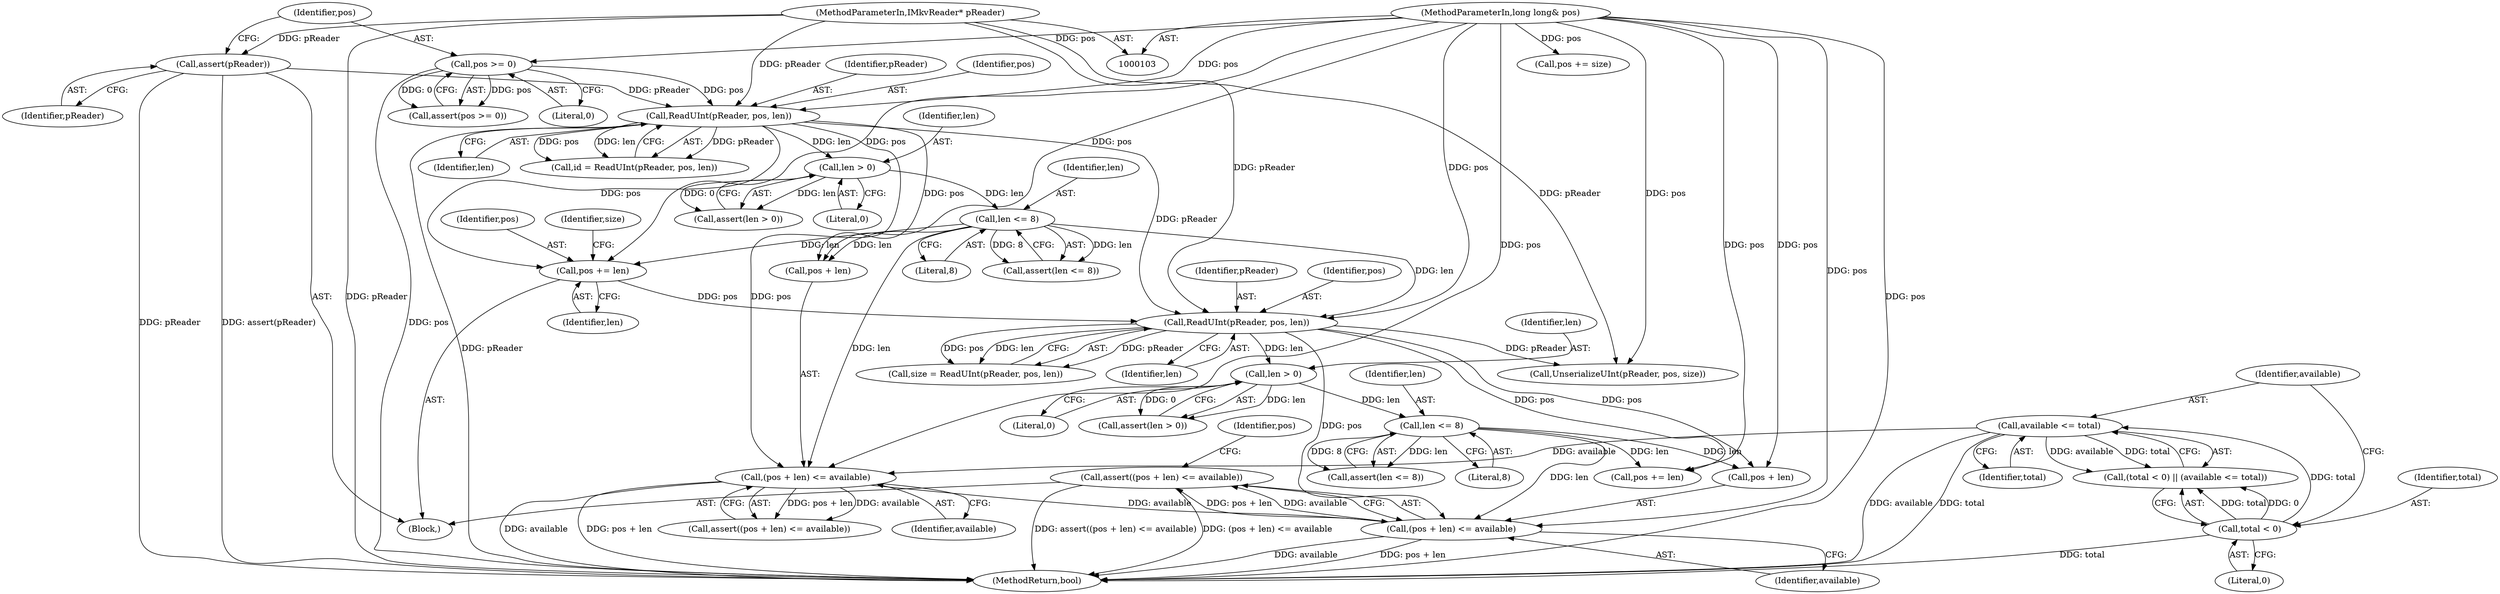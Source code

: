 digraph "1_Android_04839626ed859623901ebd3a5fd483982186b59d_160@API" {
"1000203" [label="(Call,assert((pos + len) <= available))"];
"1000204" [label="(Call,(pos + len) <= available)"];
"1000183" [label="(Call,ReadUInt(pReader, pos, len))"];
"1000147" [label="(Call,ReadUInt(pReader, pos, len))"];
"1000109" [label="(Call,assert(pReader))"];
"1000104" [label="(MethodParameterIn,IMkvReader* pReader)"];
"1000112" [label="(Call,pos >= 0)"];
"1000105" [label="(MethodParameterIn,long long& pos)"];
"1000177" [label="(Call,pos += len)"];
"1000160" [label="(Call,len <= 8)"];
"1000156" [label="(Call,len > 0)"];
"1000200" [label="(Call,len <= 8)"];
"1000196" [label="(Call,len > 0)"];
"1000164" [label="(Call,(pos + len) <= available)"];
"1000134" [label="(Call,available <= total)"];
"1000131" [label="(Call,total < 0)"];
"1000165" [label="(Call,pos + len)"];
"1000197" [label="(Identifier,len)"];
"1000177" [label="(Call,pos += len)"];
"1000112" [label="(Call,pos >= 0)"];
"1000164" [label="(Call,(pos + len) <= available)"];
"1000183" [label="(Call,ReadUInt(pReader, pos, len))"];
"1000195" [label="(Call,assert(len > 0))"];
"1000113" [label="(Identifier,pos)"];
"1000114" [label="(Literal,0)"];
"1000227" [label="(MethodReturn,bool)"];
"1000200" [label="(Call,len <= 8)"];
"1000222" [label="(Call,pos += size)"];
"1000179" [label="(Identifier,len)"];
"1000214" [label="(Call,UnserializeUInt(pReader, pos, size))"];
"1000148" [label="(Identifier,pReader)"];
"1000111" [label="(Call,assert(pos >= 0))"];
"1000160" [label="(Call,len <= 8)"];
"1000147" [label="(Call,ReadUInt(pReader, pos, len))"];
"1000163" [label="(Call,assert((pos + len) <= available))"];
"1000108" [label="(Block,)"];
"1000205" [label="(Call,pos + len)"];
"1000158" [label="(Literal,0)"];
"1000198" [label="(Literal,0)"];
"1000133" [label="(Literal,0)"];
"1000208" [label="(Identifier,available)"];
"1000209" [label="(Call,pos += len)"];
"1000186" [label="(Identifier,len)"];
"1000203" [label="(Call,assert((pos + len) <= available))"];
"1000109" [label="(Call,assert(pReader))"];
"1000210" [label="(Identifier,pos)"];
"1000181" [label="(Call,size = ReadUInt(pReader, pos, len))"];
"1000110" [label="(Identifier,pReader)"];
"1000150" [label="(Identifier,len)"];
"1000136" [label="(Identifier,total)"];
"1000131" [label="(Call,total < 0)"];
"1000178" [label="(Identifier,pos)"];
"1000199" [label="(Call,assert(len <= 8))"];
"1000149" [label="(Identifier,pos)"];
"1000162" [label="(Literal,8)"];
"1000202" [label="(Literal,8)"];
"1000185" [label="(Identifier,pos)"];
"1000155" [label="(Call,assert(len > 0))"];
"1000105" [label="(MethodParameterIn,long long& pos)"];
"1000204" [label="(Call,(pos + len) <= available)"];
"1000104" [label="(MethodParameterIn,IMkvReader* pReader)"];
"1000130" [label="(Call,(total < 0) || (available <= total))"];
"1000161" [label="(Identifier,len)"];
"1000157" [label="(Identifier,len)"];
"1000156" [label="(Call,len > 0)"];
"1000201" [label="(Identifier,len)"];
"1000134" [label="(Call,available <= total)"];
"1000135" [label="(Identifier,available)"];
"1000184" [label="(Identifier,pReader)"];
"1000196" [label="(Call,len > 0)"];
"1000132" [label="(Identifier,total)"];
"1000159" [label="(Call,assert(len <= 8))"];
"1000168" [label="(Identifier,available)"];
"1000182" [label="(Identifier,size)"];
"1000145" [label="(Call,id = ReadUInt(pReader, pos, len))"];
"1000203" -> "1000108"  [label="AST: "];
"1000203" -> "1000204"  [label="CFG: "];
"1000204" -> "1000203"  [label="AST: "];
"1000210" -> "1000203"  [label="CFG: "];
"1000203" -> "1000227"  [label="DDG: assert((pos + len) <= available)"];
"1000203" -> "1000227"  [label="DDG: (pos + len) <= available"];
"1000204" -> "1000203"  [label="DDG: pos + len"];
"1000204" -> "1000203"  [label="DDG: available"];
"1000204" -> "1000208"  [label="CFG: "];
"1000205" -> "1000204"  [label="AST: "];
"1000208" -> "1000204"  [label="AST: "];
"1000204" -> "1000227"  [label="DDG: pos + len"];
"1000204" -> "1000227"  [label="DDG: available"];
"1000183" -> "1000204"  [label="DDG: pos"];
"1000105" -> "1000204"  [label="DDG: pos"];
"1000200" -> "1000204"  [label="DDG: len"];
"1000164" -> "1000204"  [label="DDG: available"];
"1000183" -> "1000181"  [label="AST: "];
"1000183" -> "1000186"  [label="CFG: "];
"1000184" -> "1000183"  [label="AST: "];
"1000185" -> "1000183"  [label="AST: "];
"1000186" -> "1000183"  [label="AST: "];
"1000181" -> "1000183"  [label="CFG: "];
"1000183" -> "1000181"  [label="DDG: pReader"];
"1000183" -> "1000181"  [label="DDG: pos"];
"1000183" -> "1000181"  [label="DDG: len"];
"1000147" -> "1000183"  [label="DDG: pReader"];
"1000104" -> "1000183"  [label="DDG: pReader"];
"1000177" -> "1000183"  [label="DDG: pos"];
"1000105" -> "1000183"  [label="DDG: pos"];
"1000160" -> "1000183"  [label="DDG: len"];
"1000183" -> "1000196"  [label="DDG: len"];
"1000183" -> "1000205"  [label="DDG: pos"];
"1000183" -> "1000209"  [label="DDG: pos"];
"1000183" -> "1000214"  [label="DDG: pReader"];
"1000147" -> "1000145"  [label="AST: "];
"1000147" -> "1000150"  [label="CFG: "];
"1000148" -> "1000147"  [label="AST: "];
"1000149" -> "1000147"  [label="AST: "];
"1000150" -> "1000147"  [label="AST: "];
"1000145" -> "1000147"  [label="CFG: "];
"1000147" -> "1000227"  [label="DDG: pReader"];
"1000147" -> "1000145"  [label="DDG: pReader"];
"1000147" -> "1000145"  [label="DDG: pos"];
"1000147" -> "1000145"  [label="DDG: len"];
"1000109" -> "1000147"  [label="DDG: pReader"];
"1000104" -> "1000147"  [label="DDG: pReader"];
"1000112" -> "1000147"  [label="DDG: pos"];
"1000105" -> "1000147"  [label="DDG: pos"];
"1000147" -> "1000156"  [label="DDG: len"];
"1000147" -> "1000164"  [label="DDG: pos"];
"1000147" -> "1000165"  [label="DDG: pos"];
"1000147" -> "1000177"  [label="DDG: pos"];
"1000109" -> "1000108"  [label="AST: "];
"1000109" -> "1000110"  [label="CFG: "];
"1000110" -> "1000109"  [label="AST: "];
"1000113" -> "1000109"  [label="CFG: "];
"1000109" -> "1000227"  [label="DDG: pReader"];
"1000109" -> "1000227"  [label="DDG: assert(pReader)"];
"1000104" -> "1000109"  [label="DDG: pReader"];
"1000104" -> "1000103"  [label="AST: "];
"1000104" -> "1000227"  [label="DDG: pReader"];
"1000104" -> "1000214"  [label="DDG: pReader"];
"1000112" -> "1000111"  [label="AST: "];
"1000112" -> "1000114"  [label="CFG: "];
"1000113" -> "1000112"  [label="AST: "];
"1000114" -> "1000112"  [label="AST: "];
"1000111" -> "1000112"  [label="CFG: "];
"1000112" -> "1000227"  [label="DDG: pos"];
"1000112" -> "1000111"  [label="DDG: pos"];
"1000112" -> "1000111"  [label="DDG: 0"];
"1000105" -> "1000112"  [label="DDG: pos"];
"1000105" -> "1000103"  [label="AST: "];
"1000105" -> "1000227"  [label="DDG: pos"];
"1000105" -> "1000164"  [label="DDG: pos"];
"1000105" -> "1000165"  [label="DDG: pos"];
"1000105" -> "1000177"  [label="DDG: pos"];
"1000105" -> "1000205"  [label="DDG: pos"];
"1000105" -> "1000209"  [label="DDG: pos"];
"1000105" -> "1000214"  [label="DDG: pos"];
"1000105" -> "1000222"  [label="DDG: pos"];
"1000177" -> "1000108"  [label="AST: "];
"1000177" -> "1000179"  [label="CFG: "];
"1000178" -> "1000177"  [label="AST: "];
"1000179" -> "1000177"  [label="AST: "];
"1000182" -> "1000177"  [label="CFG: "];
"1000160" -> "1000177"  [label="DDG: len"];
"1000160" -> "1000159"  [label="AST: "];
"1000160" -> "1000162"  [label="CFG: "];
"1000161" -> "1000160"  [label="AST: "];
"1000162" -> "1000160"  [label="AST: "];
"1000159" -> "1000160"  [label="CFG: "];
"1000160" -> "1000159"  [label="DDG: len"];
"1000160" -> "1000159"  [label="DDG: 8"];
"1000156" -> "1000160"  [label="DDG: len"];
"1000160" -> "1000164"  [label="DDG: len"];
"1000160" -> "1000165"  [label="DDG: len"];
"1000156" -> "1000155"  [label="AST: "];
"1000156" -> "1000158"  [label="CFG: "];
"1000157" -> "1000156"  [label="AST: "];
"1000158" -> "1000156"  [label="AST: "];
"1000155" -> "1000156"  [label="CFG: "];
"1000156" -> "1000155"  [label="DDG: len"];
"1000156" -> "1000155"  [label="DDG: 0"];
"1000200" -> "1000199"  [label="AST: "];
"1000200" -> "1000202"  [label="CFG: "];
"1000201" -> "1000200"  [label="AST: "];
"1000202" -> "1000200"  [label="AST: "];
"1000199" -> "1000200"  [label="CFG: "];
"1000200" -> "1000199"  [label="DDG: len"];
"1000200" -> "1000199"  [label="DDG: 8"];
"1000196" -> "1000200"  [label="DDG: len"];
"1000200" -> "1000205"  [label="DDG: len"];
"1000200" -> "1000209"  [label="DDG: len"];
"1000196" -> "1000195"  [label="AST: "];
"1000196" -> "1000198"  [label="CFG: "];
"1000197" -> "1000196"  [label="AST: "];
"1000198" -> "1000196"  [label="AST: "];
"1000195" -> "1000196"  [label="CFG: "];
"1000196" -> "1000195"  [label="DDG: len"];
"1000196" -> "1000195"  [label="DDG: 0"];
"1000164" -> "1000163"  [label="AST: "];
"1000164" -> "1000168"  [label="CFG: "];
"1000165" -> "1000164"  [label="AST: "];
"1000168" -> "1000164"  [label="AST: "];
"1000163" -> "1000164"  [label="CFG: "];
"1000164" -> "1000227"  [label="DDG: available"];
"1000164" -> "1000227"  [label="DDG: pos + len"];
"1000164" -> "1000163"  [label="DDG: pos + len"];
"1000164" -> "1000163"  [label="DDG: available"];
"1000134" -> "1000164"  [label="DDG: available"];
"1000134" -> "1000130"  [label="AST: "];
"1000134" -> "1000136"  [label="CFG: "];
"1000135" -> "1000134"  [label="AST: "];
"1000136" -> "1000134"  [label="AST: "];
"1000130" -> "1000134"  [label="CFG: "];
"1000134" -> "1000227"  [label="DDG: available"];
"1000134" -> "1000227"  [label="DDG: total"];
"1000134" -> "1000130"  [label="DDG: available"];
"1000134" -> "1000130"  [label="DDG: total"];
"1000131" -> "1000134"  [label="DDG: total"];
"1000131" -> "1000130"  [label="AST: "];
"1000131" -> "1000133"  [label="CFG: "];
"1000132" -> "1000131"  [label="AST: "];
"1000133" -> "1000131"  [label="AST: "];
"1000135" -> "1000131"  [label="CFG: "];
"1000130" -> "1000131"  [label="CFG: "];
"1000131" -> "1000227"  [label="DDG: total"];
"1000131" -> "1000130"  [label="DDG: total"];
"1000131" -> "1000130"  [label="DDG: 0"];
}
